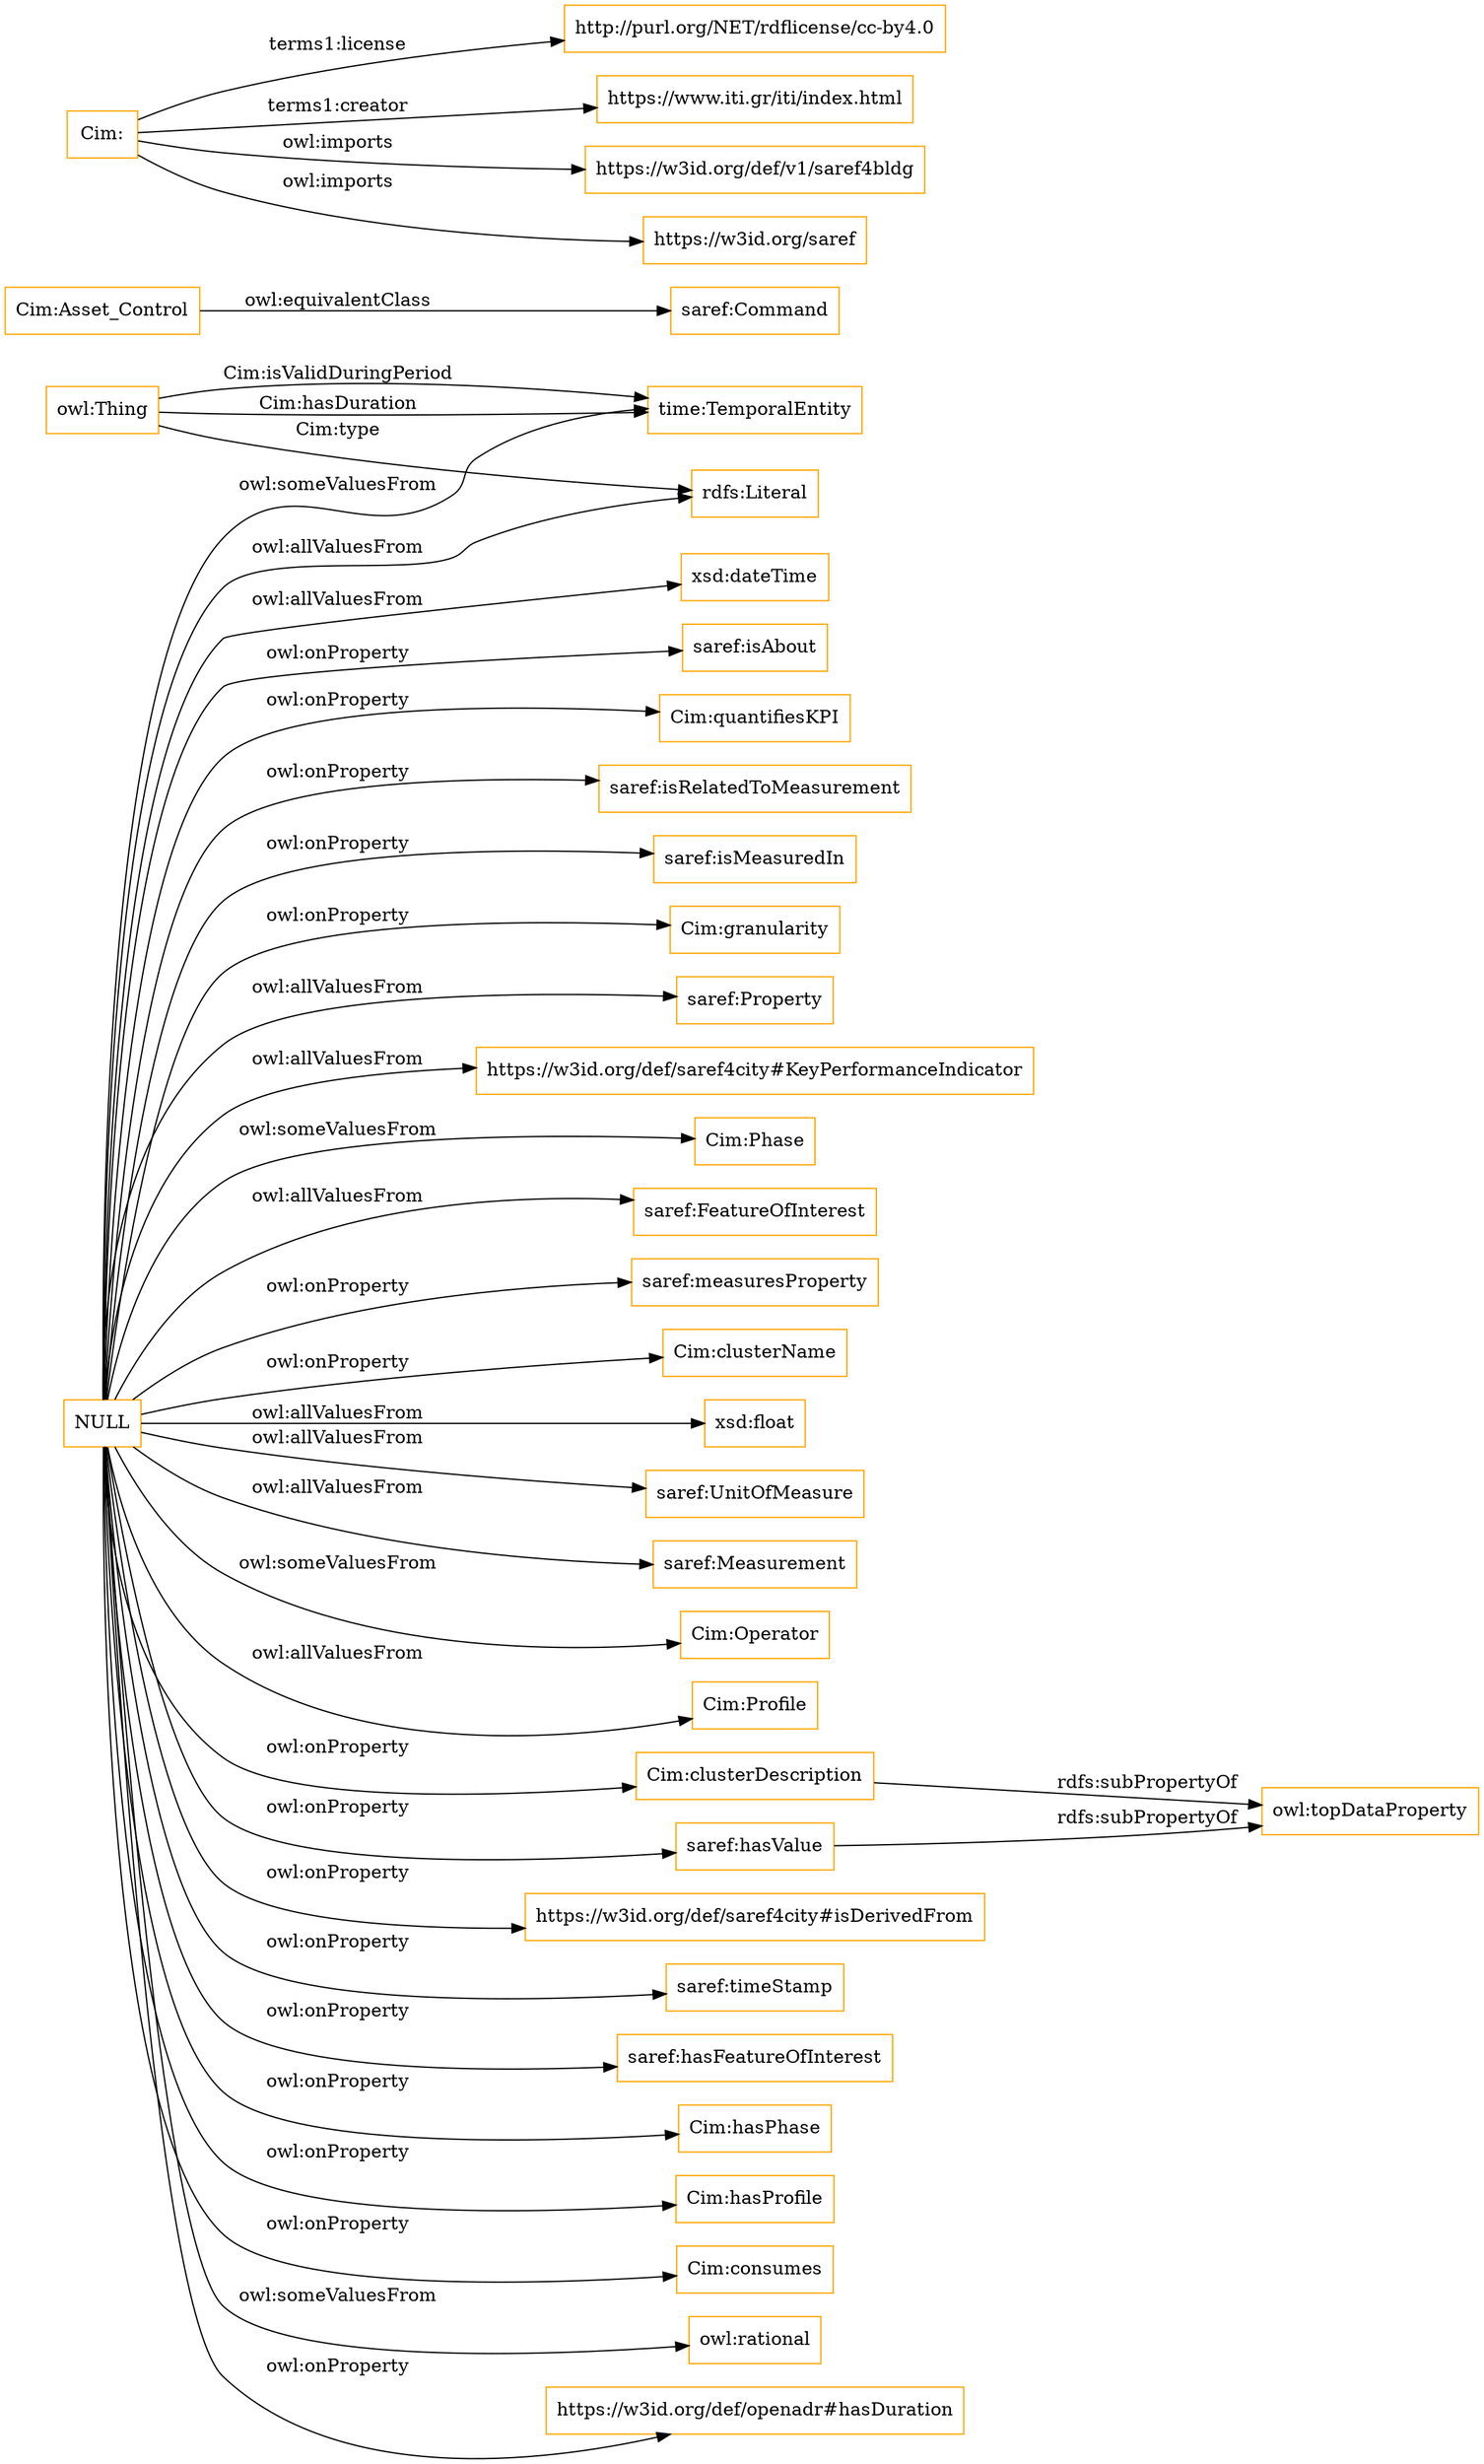 digraph ar2dtool_diagram { 
rankdir=LR;
size="1501"
node [shape = rectangle, color="orange"]; "saref:Property" "https://w3id.org/def/saref4city#KeyPerformanceIndicator" "Cim:Phase" "saref:FeatureOfInterest" "time:TemporalEntity" "saref:UnitOfMeasure" "saref:Measurement" "Cim:Asset_Control" "Cim:Operator" "Cim:Profile" ; /*classes style*/
	"Cim:clusterDescription" -> "owl:topDataProperty" [ label = "rdfs:subPropertyOf" ];
	"saref:hasValue" -> "owl:topDataProperty" [ label = "rdfs:subPropertyOf" ];
	"Cim:" -> "http://purl.org/NET/rdflicense/cc-by4.0" [ label = "terms1:license" ];
	"Cim:" -> "https://www.iti.gr/iti/index.html" [ label = "terms1:creator" ];
	"Cim:" -> "https://w3id.org/def/v1/saref4bldg" [ label = "owl:imports" ];
	"Cim:" -> "https://w3id.org/saref" [ label = "owl:imports" ];
	"Cim:Asset_Control" -> "saref:Command" [ label = "owl:equivalentClass" ];
	"NULL" -> "https://w3id.org/def/saref4city#isDerivedFrom" [ label = "owl:onProperty" ];
	"NULL" -> "saref:timeStamp" [ label = "owl:onProperty" ];
	"NULL" -> "saref:hasFeatureOfInterest" [ label = "owl:onProperty" ];
	"NULL" -> "Cim:hasPhase" [ label = "owl:onProperty" ];
	"NULL" -> "Cim:hasProfile" [ label = "owl:onProperty" ];
	"NULL" -> "Cim:consumes" [ label = "owl:onProperty" ];
	"NULL" -> "owl:rational" [ label = "owl:someValuesFrom" ];
	"NULL" -> "https://w3id.org/def/openadr#hasDuration" [ label = "owl:onProperty" ];
	"NULL" -> "saref:Measurement" [ label = "owl:allValuesFrom" ];
	"NULL" -> "Cim:Profile" [ label = "owl:allValuesFrom" ];
	"NULL" -> "saref:FeatureOfInterest" [ label = "owl:allValuesFrom" ];
	"NULL" -> "xsd:dateTime" [ label = "owl:allValuesFrom" ];
	"NULL" -> "https://w3id.org/def/saref4city#KeyPerformanceIndicator" [ label = "owl:allValuesFrom" ];
	"NULL" -> "Cim:clusterDescription" [ label = "owl:onProperty" ];
	"NULL" -> "Cim:Phase" [ label = "owl:someValuesFrom" ];
	"NULL" -> "saref:isAbout" [ label = "owl:onProperty" ];
	"NULL" -> "saref:hasValue" [ label = "owl:onProperty" ];
	"NULL" -> "saref:UnitOfMeasure" [ label = "owl:allValuesFrom" ];
	"NULL" -> "Cim:quantifiesKPI" [ label = "owl:onProperty" ];
	"NULL" -> "saref:isRelatedToMeasurement" [ label = "owl:onProperty" ];
	"NULL" -> "saref:isMeasuredIn" [ label = "owl:onProperty" ];
	"NULL" -> "Cim:granularity" [ label = "owl:onProperty" ];
	"NULL" -> "rdfs:Literal" [ label = "owl:allValuesFrom" ];
	"NULL" -> "saref:measuresProperty" [ label = "owl:onProperty" ];
	"NULL" -> "Cim:clusterName" [ label = "owl:onProperty" ];
	"NULL" -> "time:TemporalEntity" [ label = "owl:someValuesFrom" ];
	"NULL" -> "xsd:float" [ label = "owl:allValuesFrom" ];
	"NULL" -> "Cim:Operator" [ label = "owl:someValuesFrom" ];
	"NULL" -> "saref:Property" [ label = "owl:allValuesFrom" ];
	"owl:Thing" -> "rdfs:Literal" [ label = "Cim:type" ];
	"owl:Thing" -> "time:TemporalEntity" [ label = "Cim:isValidDuringPeriod" ];
	"owl:Thing" -> "time:TemporalEntity" [ label = "Cim:hasDuration" ];

}
